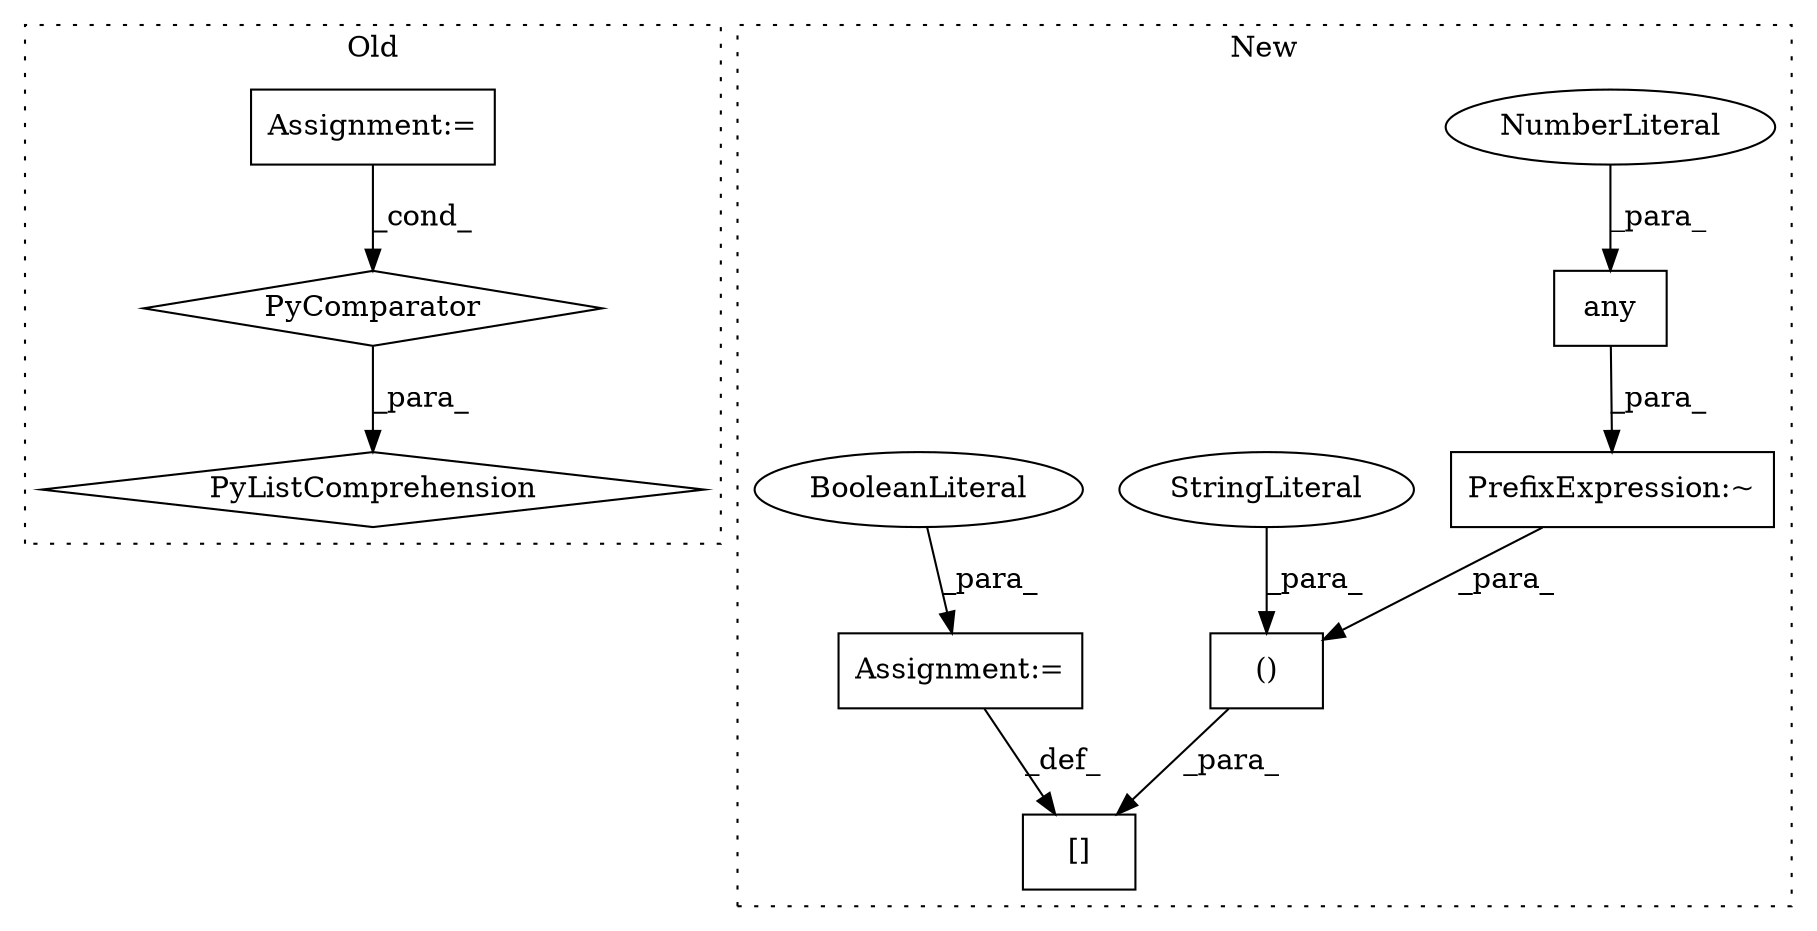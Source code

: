 digraph G {
subgraph cluster0 {
1 [label="PyComparator" a="113" s="1688" l="37" shape="diamond"];
3 [label="Assignment:=" a="7" s="1376" l="1" shape="box"];
7 [label="PyListComprehension" a="109" s="1576" l="157" shape="diamond"];
label = "Old";
style="dotted";
}
subgraph cluster1 {
2 [label="any" a="32" s="1236,1254" l="4,1" shape="box"];
4 [label="()" a="106" s="1200" l="55" shape="box"];
5 [label="[]" a="2" s="1182,1255" l="18,2" shape="box"];
6 [label="NumberLiteral" a="34" s="1253" l="1" shape="ellipse"];
8 [label="StringLiteral" a="45" s="1200" l="16" shape="ellipse"];
9 [label="Assignment:=" a="7" s="1257" l="1" shape="box"];
10 [label="BooleanLiteral" a="9" s="1258" l="4" shape="ellipse"];
11 [label="PrefixExpression:~" a="38" s="1229" l="1" shape="box"];
label = "New";
style="dotted";
}
1 -> 7 [label="_para_"];
2 -> 11 [label="_para_"];
3 -> 1 [label="_cond_"];
4 -> 5 [label="_para_"];
6 -> 2 [label="_para_"];
8 -> 4 [label="_para_"];
9 -> 5 [label="_def_"];
10 -> 9 [label="_para_"];
11 -> 4 [label="_para_"];
}